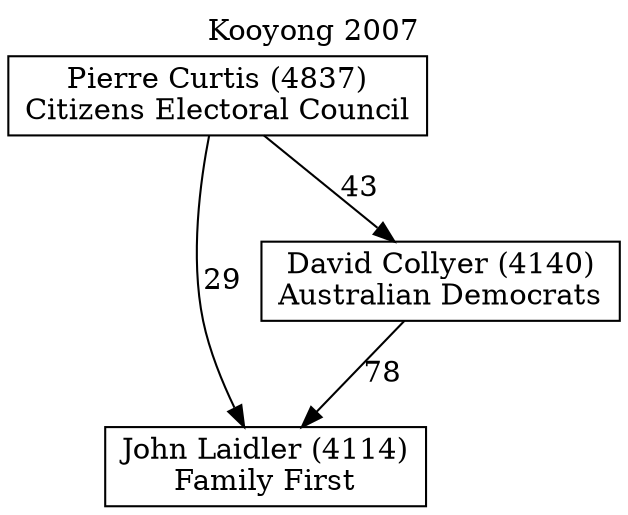 // House preference flow
digraph "John Laidler (4114)_Kooyong_2007" {
	graph [label="Kooyong 2007" labelloc=t mclimit=10]
	node [shape=box]
	"John Laidler (4114)" [label="John Laidler (4114)
Family First"]
	"David Collyer (4140)" [label="David Collyer (4140)
Australian Democrats"]
	"Pierre Curtis (4837)" [label="Pierre Curtis (4837)
Citizens Electoral Council"]
	"David Collyer (4140)" -> "John Laidler (4114)" [label=78]
	"Pierre Curtis (4837)" -> "David Collyer (4140)" [label=43]
	"Pierre Curtis (4837)" -> "John Laidler (4114)" [label=29]
}
